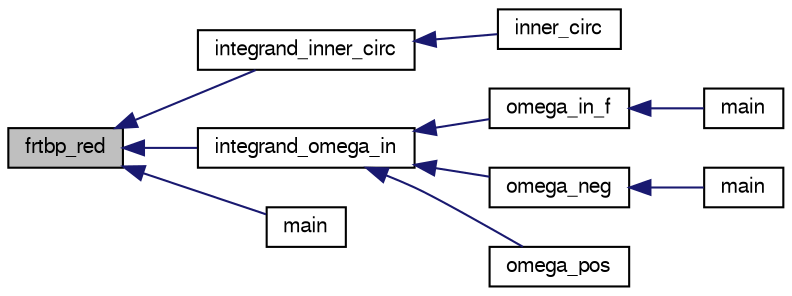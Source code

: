 digraph G
{
  edge [fontname="FreeSans",fontsize="10",labelfontname="FreeSans",labelfontsize="10"];
  node [fontname="FreeSans",fontsize="10",shape=record];
  rankdir=LR;
  Node1 [label="frtbp_red",height=0.2,width=0.4,color="black", fillcolor="grey75", style="filled" fontcolor="black"];
  Node1 -> Node2 [dir=back,color="midnightblue",fontsize="10",style="solid",fontname="FreeSans"];
  Node2 [label="integrand_inner_circ",height=0.2,width=0.4,color="black", fillcolor="white", style="filled",URL="$inner__circ_8c.html#ad87fcec18ffebb98b900086e345f3f3d"];
  Node2 -> Node3 [dir=back,color="midnightblue",fontsize="10",style="solid",fontname="FreeSans"];
  Node3 [label="inner_circ",height=0.2,width=0.4,color="black", fillcolor="white", style="filled",URL="$inner__circ_8h.html#a72f5962db0d26783910e84f5d1fc9c77"];
  Node1 -> Node4 [dir=back,color="midnightblue",fontsize="10",style="solid",fontname="FreeSans"];
  Node4 [label="integrand_omega_in",height=0.2,width=0.4,color="black", fillcolor="white", style="filled",URL="$inner__circ_8h.html#add386ab1cbaa441219d25f4b52e2f53d"];
  Node4 -> Node5 [dir=back,color="midnightblue",fontsize="10",style="solid",fontname="FreeSans"];
  Node5 [label="omega_in_f",height=0.2,width=0.4,color="black", fillcolor="white", style="filled",URL="$inner__circ_8h.html#a38ed35e40093167924304bddd0374b19"];
  Node5 -> Node6 [dir=back,color="midnightblue",fontsize="10",style="solid",fontname="FreeSans"];
  Node6 [label="main",height=0.2,width=0.4,color="black", fillcolor="white", style="filled",URL="$inner__circ__main_8c.html#ae66f6b31b5ad750f1fe042a706a4e3d4"];
  Node4 -> Node7 [dir=back,color="midnightblue",fontsize="10",style="solid",fontname="FreeSans"];
  Node7 [label="omega_neg",height=0.2,width=0.4,color="black", fillcolor="white", style="filled",URL="$outer__circ_8c.html#a20472a49cb67a336c54f9637cb34d8b4"];
  Node7 -> Node8 [dir=back,color="midnightblue",fontsize="10",style="solid",fontname="FreeSans"];
  Node8 [label="main",height=0.2,width=0.4,color="black", fillcolor="white", style="filled",URL="$outer__circ_8c.html#ae66f6b31b5ad750f1fe042a706a4e3d4"];
  Node4 -> Node9 [dir=back,color="midnightblue",fontsize="10",style="solid",fontname="FreeSans"];
  Node9 [label="omega_pos",height=0.2,width=0.4,color="black", fillcolor="white", style="filled",URL="$outer__circ_8c.html#a54d4f93abc24030310d8ea73a687caf4"];
  Node1 -> Node10 [dir=back,color="midnightblue",fontsize="10",style="solid",fontname="FreeSans"];
  Node10 [label="main",height=0.2,width=0.4,color="black", fillcolor="white", style="filled",URL="$frtbpred__main_8c.html#ae66f6b31b5ad750f1fe042a706a4e3d4"];
}
